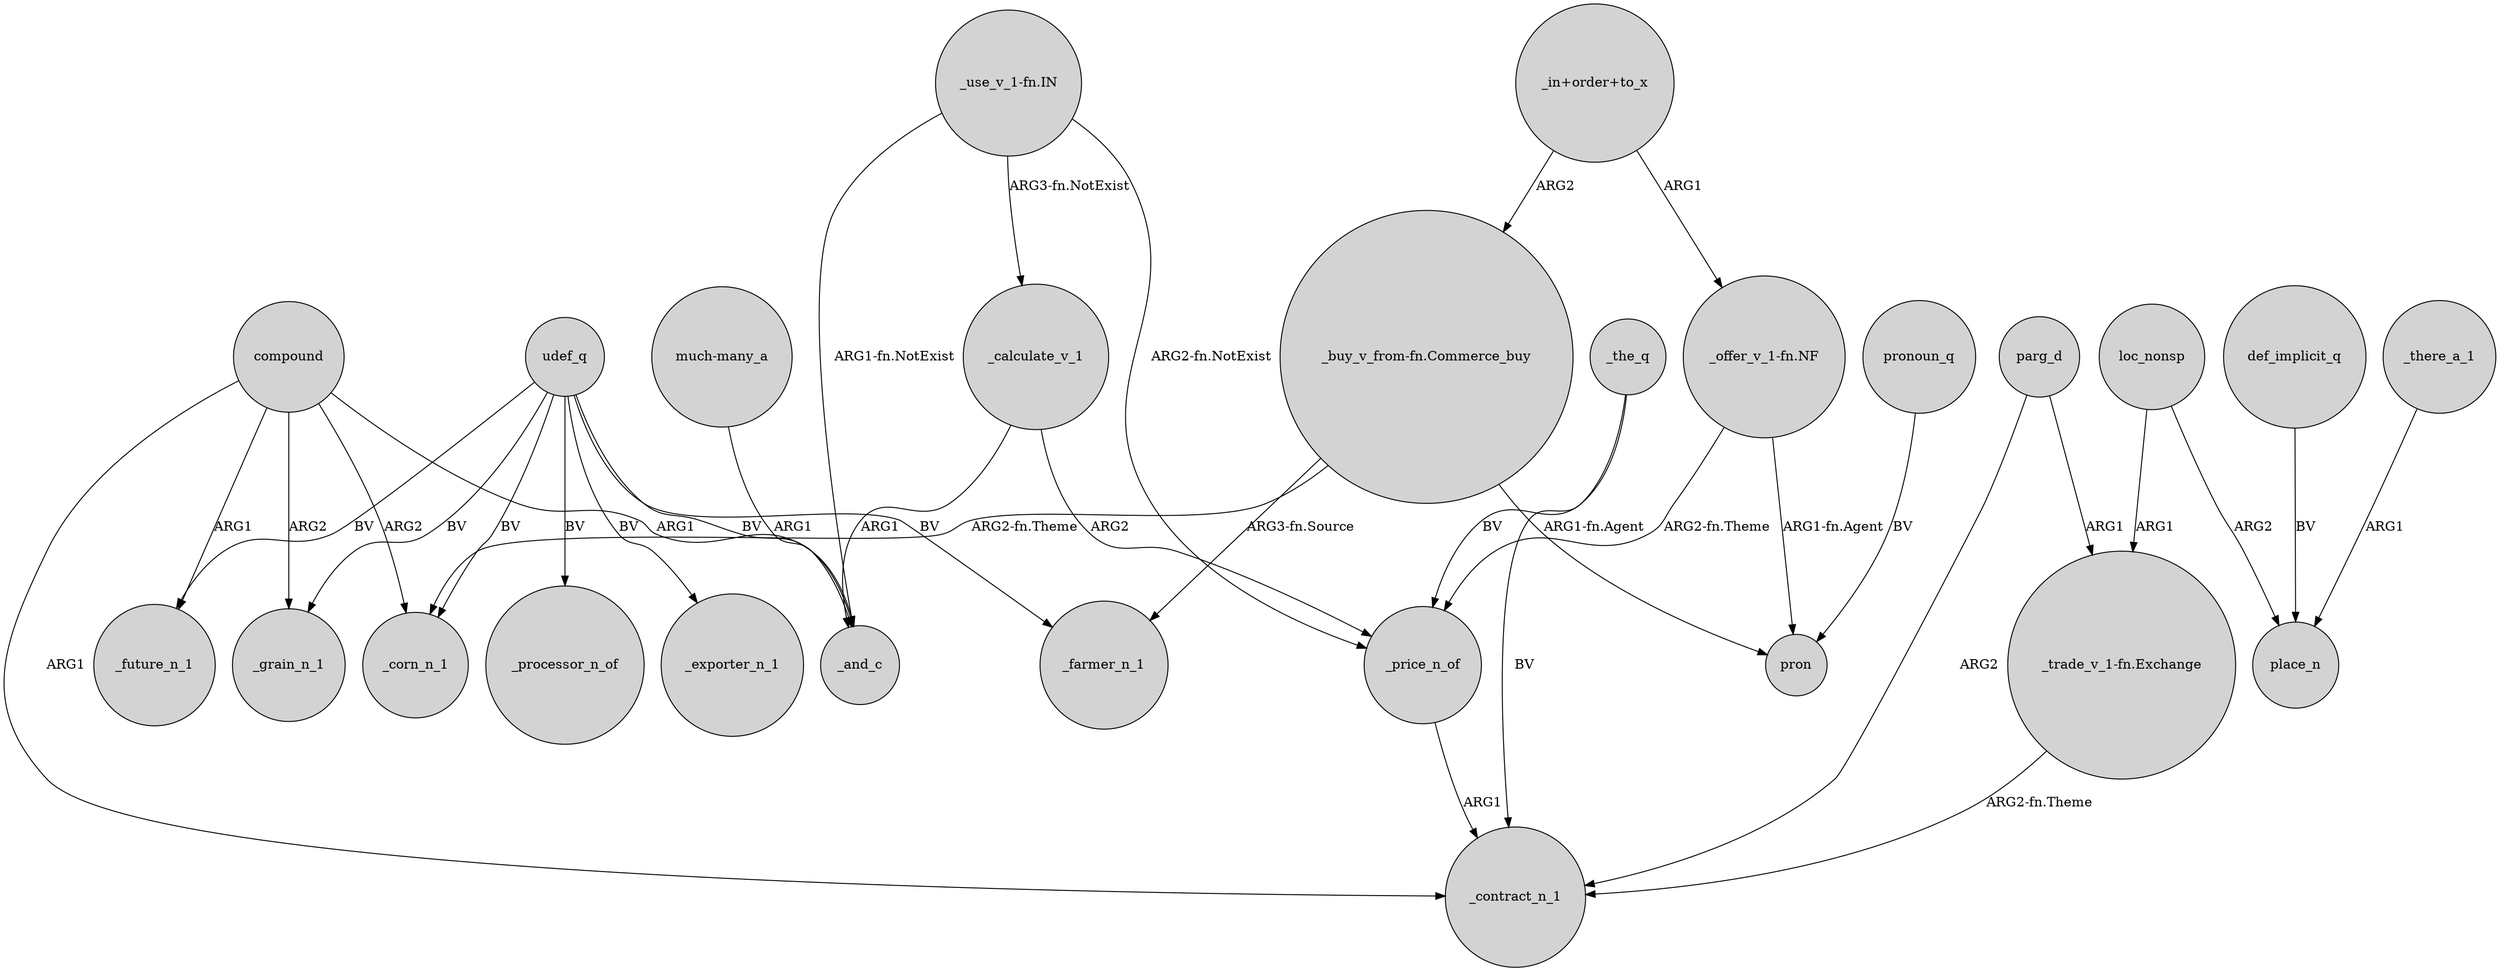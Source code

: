 digraph {
	node [shape=circle style=filled]
	loc_nonsp -> "_trade_v_1-fn.Exchange" [label=ARG1]
	compound -> _future_n_1 [label=ARG1]
	"_buy_v_from-fn.Commerce_buy" -> _farmer_n_1 [label="ARG3-fn.Source"]
	parg_d -> "_trade_v_1-fn.Exchange" [label=ARG1]
	compound -> _grain_n_1 [label=ARG2]
	udef_q -> _processor_n_of [label=BV]
	_calculate_v_1 -> _and_c [label=ARG1]
	"_use_v_1-fn.IN" -> _and_c [label="ARG1-fn.NotExist"]
	def_implicit_q -> place_n [label=BV]
	"much-many_a" -> _and_c [label=ARG1]
	_the_q -> _price_n_of [label=BV]
	compound -> _contract_n_1 [label=ARG1]
	"_buy_v_from-fn.Commerce_buy" -> pron [label="ARG1-fn.Agent"]
	udef_q -> _grain_n_1 [label=BV]
	"_in+order+to_x" -> "_buy_v_from-fn.Commerce_buy" [label=ARG2]
	pronoun_q -> pron [label=BV]
	_the_q -> _contract_n_1 [label=BV]
	"_in+order+to_x" -> "_offer_v_1-fn.NF" [label=ARG1]
	_price_n_of -> _contract_n_1 [label=ARG1]
	"_offer_v_1-fn.NF" -> _price_n_of [label="ARG2-fn.Theme"]
	parg_d -> _contract_n_1 [label=ARG2]
	"_use_v_1-fn.IN" -> _calculate_v_1 [label="ARG3-fn.NotExist"]
	compound -> _and_c [label=ARG1]
	"_use_v_1-fn.IN" -> _price_n_of [label="ARG2-fn.NotExist"]
	udef_q -> _future_n_1 [label=BV]
	udef_q -> _corn_n_1 [label=BV]
	udef_q -> _farmer_n_1 [label=BV]
	loc_nonsp -> place_n [label=ARG2]
	"_buy_v_from-fn.Commerce_buy" -> _corn_n_1 [label="ARG2-fn.Theme"]
	udef_q -> _and_c [label=BV]
	"_trade_v_1-fn.Exchange" -> _contract_n_1 [label="ARG2-fn.Theme"]
	_calculate_v_1 -> _price_n_of [label=ARG2]
	_there_a_1 -> place_n [label=ARG1]
	compound -> _corn_n_1 [label=ARG2]
	udef_q -> _exporter_n_1 [label=BV]
	"_offer_v_1-fn.NF" -> pron [label="ARG1-fn.Agent"]
}
